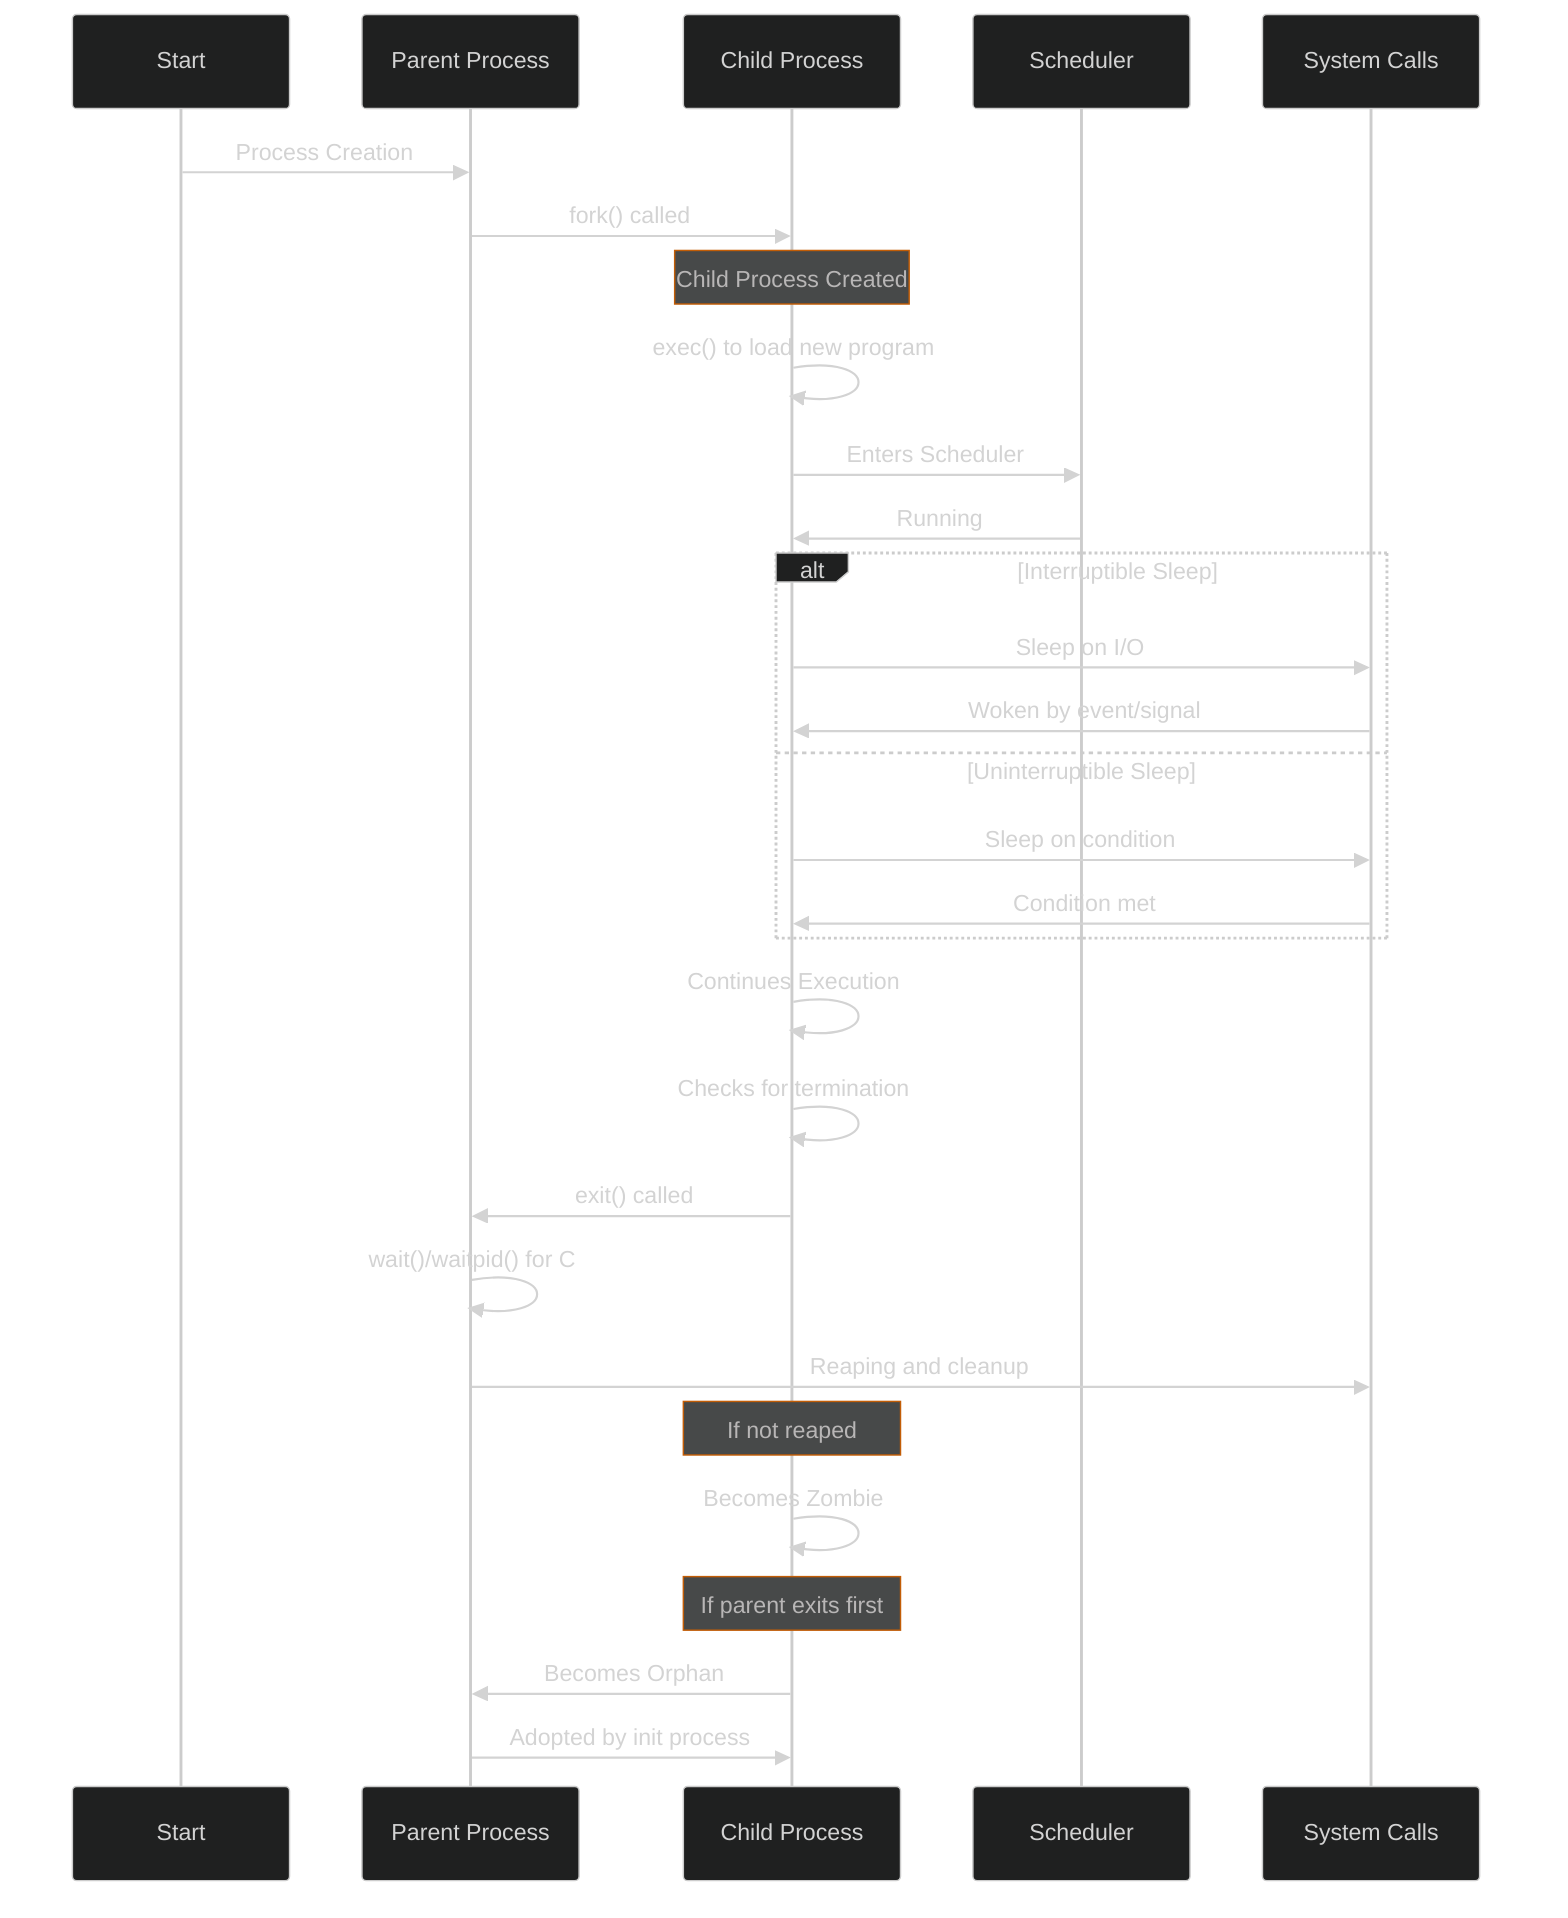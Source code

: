 %%{init: {'theme':'dark', 'themeVariables': { 
    'primaryColor': '#E95420', 
    'primaryBorderColor': '#C4441C', 
    'primaryTextColor': '#fff',
    'secondaryColor': '#F58220', 
    'secondaryBorderColor': '#C25D06',
    'lineColor': '#CCCCCC', 
    'textColor': '#CCCCCC',
    'background': '#282a36'
}}}%%

sequenceDiagram
    participant S as Start
    participant P as Parent Process
    participant C as Child Process
    participant SCH as Scheduler
    participant SYS as System Calls

    S->>P: Process Creation
    P->>C: fork() called
    Note over C: Child Process Created
    C->>C: exec() to load new program
    C->>SCH: Enters Scheduler
    SCH->>C: Running
    alt Interruptible Sleep
        C->>SYS: Sleep on I/O
        SYS->>C: Woken by event/signal
    else Uninterruptible Sleep
        C->>SYS: Sleep on condition
        SYS->>C: Condition met
    end
    C->>C: Continues Execution
    C->>C: Checks for termination
    C->>P: exit() called
    P->>P: wait()/waitpid() for C
    P->>SYS: Reaping and cleanup
    Note over C: If not reaped
    C->>C: Becomes Zombie
    Note over C: If parent exits first
    C->>P: Becomes Orphan
    P->>C: Adopted by init process